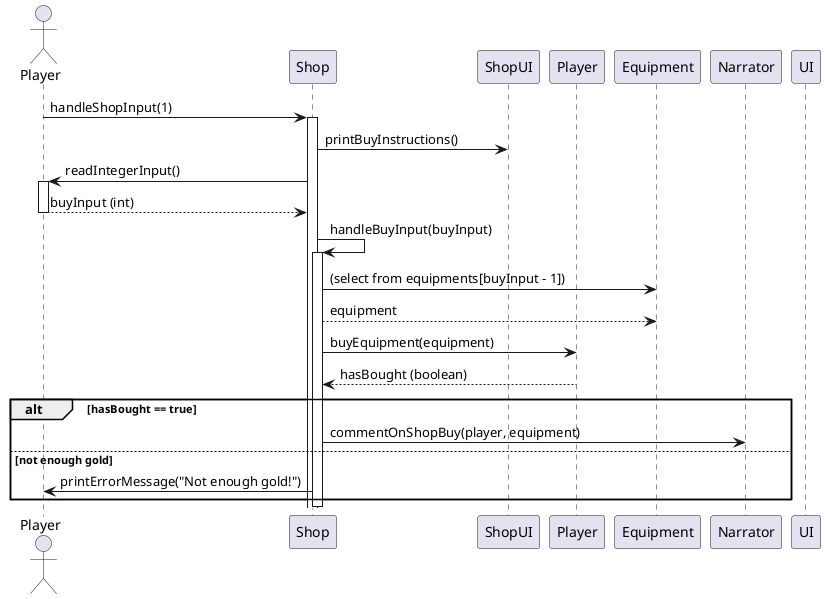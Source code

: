 @startuml
actor Player as UI
participant Shop
participant ShopUI
participant Player
participant Equipment
participant Narrator
participant UI as FunctionsUI

UI -> Shop : handleShopInput(1)
activate Shop

Shop -> ShopUI : printBuyInstructions()
Shop -> UI : readIntegerInput()
activate UI
UI --> Shop : buyInput (int)
deactivate UI

Shop -> Shop : handleBuyInput(buyInput)
activate Shop

Shop -> Equipment : (select from equipments[buyInput - 1])
Shop --> Equipment : equipment

Shop -> Player : buyEquipment(equipment)
Player --> Shop : hasBought (boolean)

alt hasBought == true
    Shop -> Narrator : commentOnShopBuy(player, equipment)
else not enough gold
    Shop -> UI : printErrorMessage("Not enough gold!")
end

deactivate Shop

@enduml

